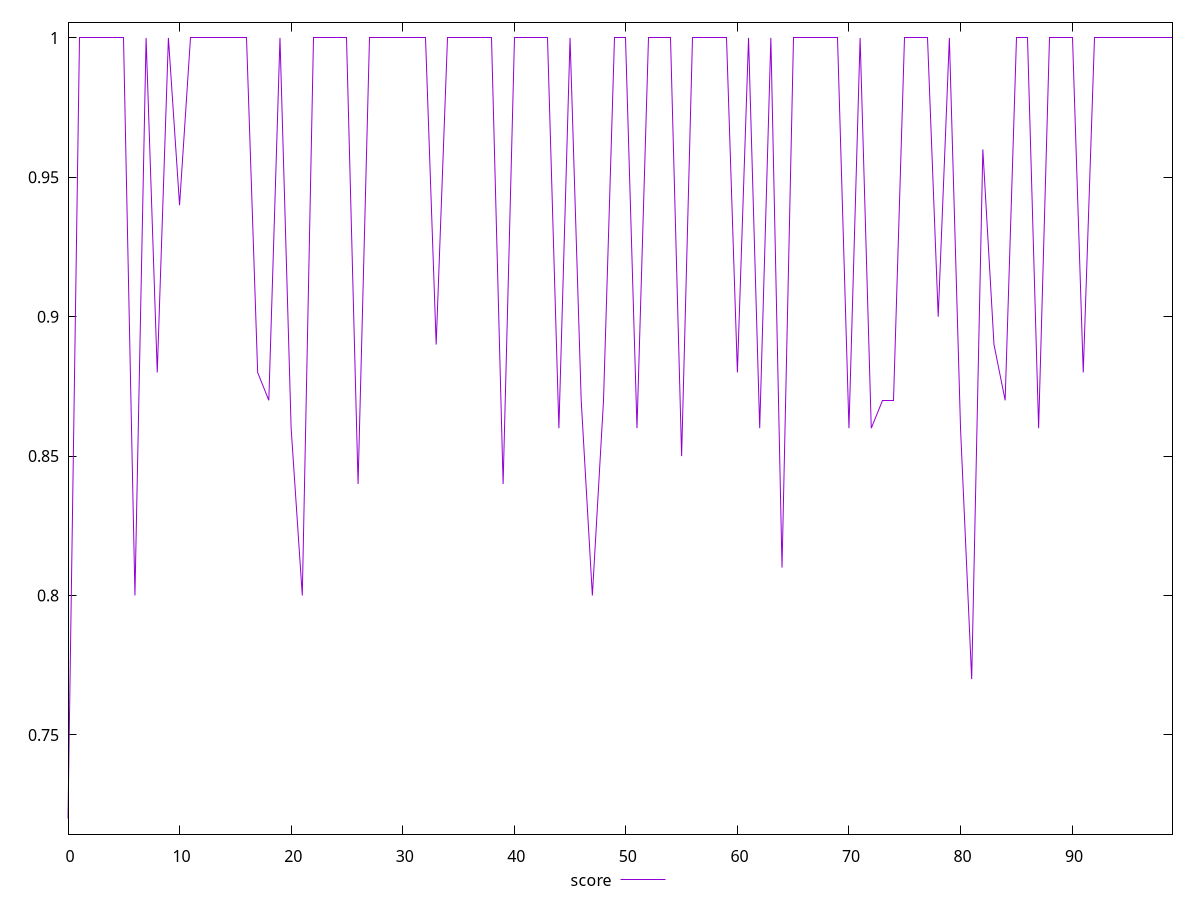 reset

$score <<EOF
0 0.72
1 1
2 1
3 1
4 1
5 1
6 0.8
7 1
8 0.88
9 1
10 0.94
11 1
12 1
13 1
14 1
15 1
16 1
17 0.88
18 0.87
19 1
20 0.86
21 0.8
22 1
23 1
24 1
25 1
26 0.84
27 1
28 1
29 1
30 1
31 1
32 1
33 0.89
34 1
35 1
36 1
37 1
38 1
39 0.84
40 1
41 1
42 1
43 1
44 0.86
45 1
46 0.87
47 0.8
48 0.87
49 1
50 1
51 0.86
52 1
53 1
54 1
55 0.85
56 1
57 1
58 1
59 1
60 0.88
61 1
62 0.86
63 1
64 0.81
65 1
66 1
67 1
68 1
69 1
70 0.86
71 1
72 0.86
73 0.87
74 0.87
75 1
76 1
77 1
78 0.9
79 1
80 0.86
81 0.77
82 0.96
83 0.89
84 0.87
85 1
86 1
87 0.86
88 1
89 1
90 1
91 0.88
92 1
93 1
94 1
95 1
96 1
97 1
98 1
99 1
EOF

set key outside below
set xrange [0:99]
set yrange [0.7143999999999999:1.0056]
set trange [0.7143999999999999:1.0056]
set terminal svg size 640, 500 enhanced background rgb 'white'
set output "report_00019_2021-02-10T18-14-37.922Z//uses-rel-preconnect/samples/pages+cached+noadtech/score/values.svg"

plot $score title "score" with line

reset
